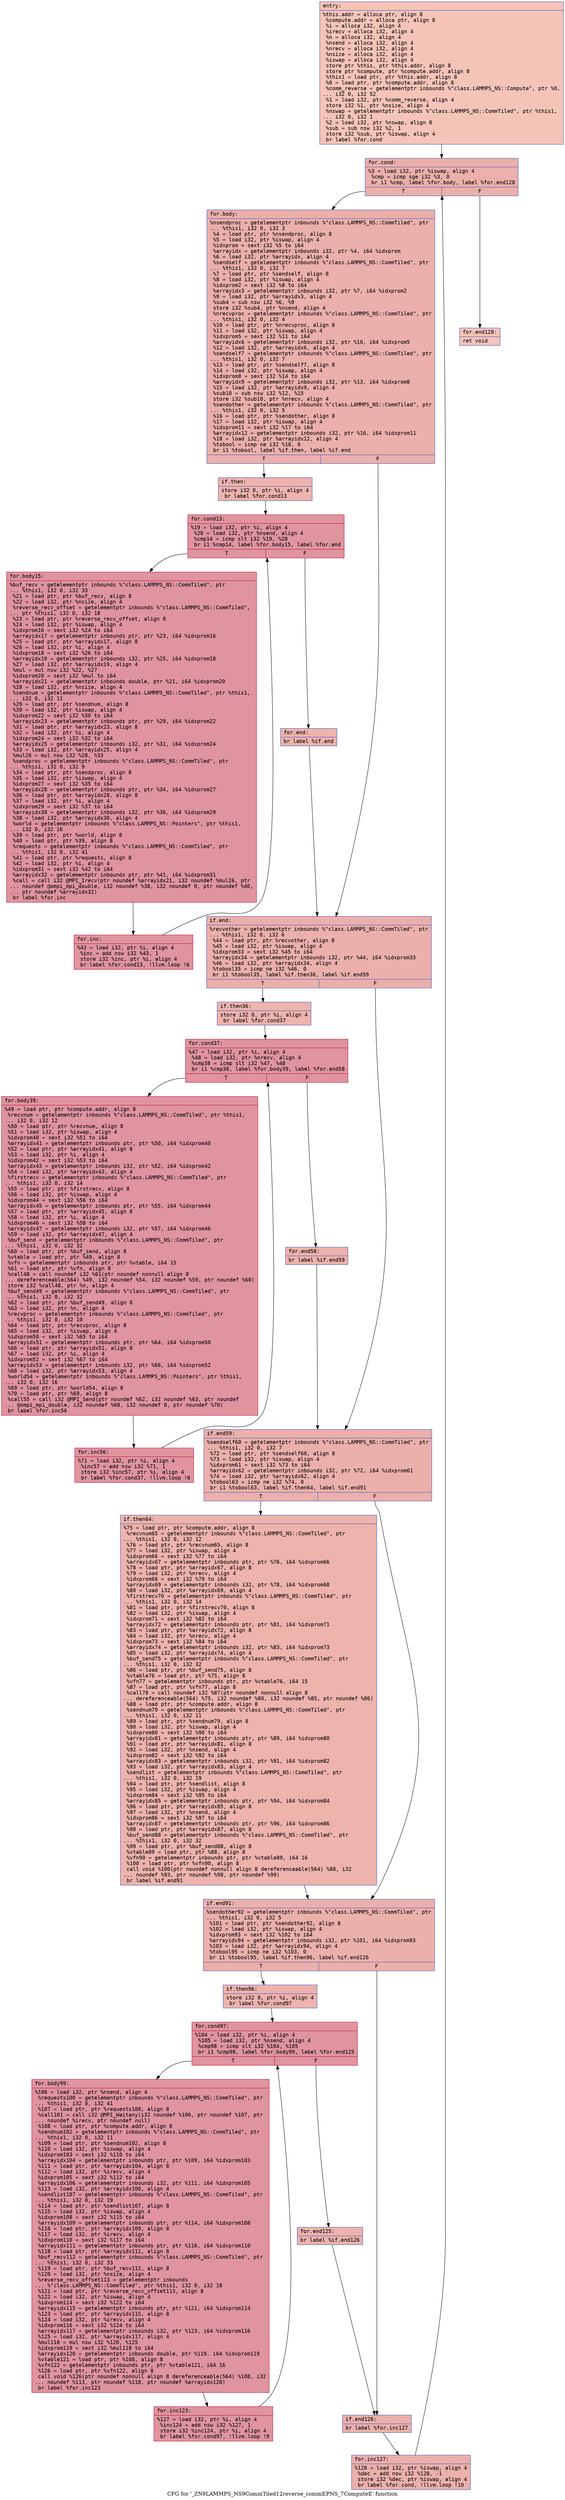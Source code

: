 digraph "CFG for '_ZN9LAMMPS_NS9CommTiled12reverse_commEPNS_7ComputeE' function" {
	label="CFG for '_ZN9LAMMPS_NS9CommTiled12reverse_commEPNS_7ComputeE' function";

	Node0x5560776602f0 [shape=record,color="#3d50c3ff", style=filled, fillcolor="#e97a5f70" fontname="Courier",label="{entry:\l|  %this.addr = alloca ptr, align 8\l  %compute.addr = alloca ptr, align 8\l  %i = alloca i32, align 4\l  %irecv = alloca i32, align 4\l  %n = alloca i32, align 4\l  %nsend = alloca i32, align 4\l  %nrecv = alloca i32, align 4\l  %nsize = alloca i32, align 4\l  %iswap = alloca i32, align 4\l  store ptr %this, ptr %this.addr, align 8\l  store ptr %compute, ptr %compute.addr, align 8\l  %this1 = load ptr, ptr %this.addr, align 8\l  %0 = load ptr, ptr %compute.addr, align 8\l  %comm_reverse = getelementptr inbounds %\"class.LAMMPS_NS::Compute\", ptr %0,\l... i32 0, i32 52\l  %1 = load i32, ptr %comm_reverse, align 4\l  store i32 %1, ptr %nsize, align 4\l  %nswap = getelementptr inbounds %\"class.LAMMPS_NS::CommTiled\", ptr %this1,\l... i32 0, i32 1\l  %2 = load i32, ptr %nswap, align 8\l  %sub = sub nsw i32 %2, 1\l  store i32 %sub, ptr %iswap, align 4\l  br label %for.cond\l}"];
	Node0x5560776602f0 -> Node0x5560776638a0[tooltip="entry -> for.cond\nProbability 100.00%" ];
	Node0x5560776638a0 [shape=record,color="#3d50c3ff", style=filled, fillcolor="#d24b4070" fontname="Courier",label="{for.cond:\l|  %3 = load i32, ptr %iswap, align 4\l  %cmp = icmp sge i32 %3, 0\l  br i1 %cmp, label %for.body, label %for.end128\l|{<s0>T|<s1>F}}"];
	Node0x5560776638a0:s0 -> Node0x556077663ac0[tooltip="for.cond -> for.body\nProbability 96.88%" ];
	Node0x5560776638a0:s1 -> Node0x556077663b40[tooltip="for.cond -> for.end128\nProbability 3.12%" ];
	Node0x556077663ac0 [shape=record,color="#3d50c3ff", style=filled, fillcolor="#d24b4070" fontname="Courier",label="{for.body:\l|  %nsendproc = getelementptr inbounds %\"class.LAMMPS_NS::CommTiled\", ptr\l... %this1, i32 0, i32 3\l  %4 = load ptr, ptr %nsendproc, align 8\l  %5 = load i32, ptr %iswap, align 4\l  %idxprom = sext i32 %5 to i64\l  %arrayidx = getelementptr inbounds i32, ptr %4, i64 %idxprom\l  %6 = load i32, ptr %arrayidx, align 4\l  %sendself = getelementptr inbounds %\"class.LAMMPS_NS::CommTiled\", ptr\l... %this1, i32 0, i32 7\l  %7 = load ptr, ptr %sendself, align 8\l  %8 = load i32, ptr %iswap, align 4\l  %idxprom2 = sext i32 %8 to i64\l  %arrayidx3 = getelementptr inbounds i32, ptr %7, i64 %idxprom2\l  %9 = load i32, ptr %arrayidx3, align 4\l  %sub4 = sub nsw i32 %6, %9\l  store i32 %sub4, ptr %nsend, align 4\l  %nrecvproc = getelementptr inbounds %\"class.LAMMPS_NS::CommTiled\", ptr\l... %this1, i32 0, i32 4\l  %10 = load ptr, ptr %nrecvproc, align 8\l  %11 = load i32, ptr %iswap, align 4\l  %idxprom5 = sext i32 %11 to i64\l  %arrayidx6 = getelementptr inbounds i32, ptr %10, i64 %idxprom5\l  %12 = load i32, ptr %arrayidx6, align 4\l  %sendself7 = getelementptr inbounds %\"class.LAMMPS_NS::CommTiled\", ptr\l... %this1, i32 0, i32 7\l  %13 = load ptr, ptr %sendself7, align 8\l  %14 = load i32, ptr %iswap, align 4\l  %idxprom8 = sext i32 %14 to i64\l  %arrayidx9 = getelementptr inbounds i32, ptr %13, i64 %idxprom8\l  %15 = load i32, ptr %arrayidx9, align 4\l  %sub10 = sub nsw i32 %12, %15\l  store i32 %sub10, ptr %nrecv, align 4\l  %sendother = getelementptr inbounds %\"class.LAMMPS_NS::CommTiled\", ptr\l... %this1, i32 0, i32 5\l  %16 = load ptr, ptr %sendother, align 8\l  %17 = load i32, ptr %iswap, align 4\l  %idxprom11 = sext i32 %17 to i64\l  %arrayidx12 = getelementptr inbounds i32, ptr %16, i64 %idxprom11\l  %18 = load i32, ptr %arrayidx12, align 4\l  %tobool = icmp ne i32 %18, 0\l  br i1 %tobool, label %if.then, label %if.end\l|{<s0>T|<s1>F}}"];
	Node0x556077663ac0:s0 -> Node0x55607766b720[tooltip="for.body -> if.then\nProbability 62.50%" ];
	Node0x556077663ac0:s1 -> Node0x55607766b790[tooltip="for.body -> if.end\nProbability 37.50%" ];
	Node0x55607766b720 [shape=record,color="#3d50c3ff", style=filled, fillcolor="#d6524470" fontname="Courier",label="{if.then:\l|  store i32 0, ptr %i, align 4\l  br label %for.cond13\l}"];
	Node0x55607766b720 -> Node0x55607766b950[tooltip="if.then -> for.cond13\nProbability 100.00%" ];
	Node0x55607766b950 [shape=record,color="#b70d28ff", style=filled, fillcolor="#b70d2870" fontname="Courier",label="{for.cond13:\l|  %19 = load i32, ptr %i, align 4\l  %20 = load i32, ptr %nsend, align 4\l  %cmp14 = icmp slt i32 %19, %20\l  br i1 %cmp14, label %for.body15, label %for.end\l|{<s0>T|<s1>F}}"];
	Node0x55607766b950:s0 -> Node0x55607766bbf0[tooltip="for.cond13 -> for.body15\nProbability 96.88%" ];
	Node0x55607766b950:s1 -> Node0x55607766bc70[tooltip="for.cond13 -> for.end\nProbability 3.12%" ];
	Node0x55607766bbf0 [shape=record,color="#b70d28ff", style=filled, fillcolor="#b70d2870" fontname="Courier",label="{for.body15:\l|  %buf_recv = getelementptr inbounds %\"class.LAMMPS_NS::CommTiled\", ptr\l... %this1, i32 0, i32 33\l  %21 = load ptr, ptr %buf_recv, align 8\l  %22 = load i32, ptr %nsize, align 4\l  %reverse_recv_offset = getelementptr inbounds %\"class.LAMMPS_NS::CommTiled\",\l... ptr %this1, i32 0, i32 18\l  %23 = load ptr, ptr %reverse_recv_offset, align 8\l  %24 = load i32, ptr %iswap, align 4\l  %idxprom16 = sext i32 %24 to i64\l  %arrayidx17 = getelementptr inbounds ptr, ptr %23, i64 %idxprom16\l  %25 = load ptr, ptr %arrayidx17, align 8\l  %26 = load i32, ptr %i, align 4\l  %idxprom18 = sext i32 %26 to i64\l  %arrayidx19 = getelementptr inbounds i32, ptr %25, i64 %idxprom18\l  %27 = load i32, ptr %arrayidx19, align 4\l  %mul = mul nsw i32 %22, %27\l  %idxprom20 = sext i32 %mul to i64\l  %arrayidx21 = getelementptr inbounds double, ptr %21, i64 %idxprom20\l  %28 = load i32, ptr %nsize, align 4\l  %sendnum = getelementptr inbounds %\"class.LAMMPS_NS::CommTiled\", ptr %this1,\l... i32 0, i32 11\l  %29 = load ptr, ptr %sendnum, align 8\l  %30 = load i32, ptr %iswap, align 4\l  %idxprom22 = sext i32 %30 to i64\l  %arrayidx23 = getelementptr inbounds ptr, ptr %29, i64 %idxprom22\l  %31 = load ptr, ptr %arrayidx23, align 8\l  %32 = load i32, ptr %i, align 4\l  %idxprom24 = sext i32 %32 to i64\l  %arrayidx25 = getelementptr inbounds i32, ptr %31, i64 %idxprom24\l  %33 = load i32, ptr %arrayidx25, align 4\l  %mul26 = mul nsw i32 %28, %33\l  %sendproc = getelementptr inbounds %\"class.LAMMPS_NS::CommTiled\", ptr\l... %this1, i32 0, i32 9\l  %34 = load ptr, ptr %sendproc, align 8\l  %35 = load i32, ptr %iswap, align 4\l  %idxprom27 = sext i32 %35 to i64\l  %arrayidx28 = getelementptr inbounds ptr, ptr %34, i64 %idxprom27\l  %36 = load ptr, ptr %arrayidx28, align 8\l  %37 = load i32, ptr %i, align 4\l  %idxprom29 = sext i32 %37 to i64\l  %arrayidx30 = getelementptr inbounds i32, ptr %36, i64 %idxprom29\l  %38 = load i32, ptr %arrayidx30, align 4\l  %world = getelementptr inbounds %\"class.LAMMPS_NS::Pointers\", ptr %this1,\l... i32 0, i32 16\l  %39 = load ptr, ptr %world, align 8\l  %40 = load ptr, ptr %39, align 8\l  %requests = getelementptr inbounds %\"class.LAMMPS_NS::CommTiled\", ptr\l... %this1, i32 0, i32 41\l  %41 = load ptr, ptr %requests, align 8\l  %42 = load i32, ptr %i, align 4\l  %idxprom31 = sext i32 %42 to i64\l  %arrayidx32 = getelementptr inbounds ptr, ptr %41, i64 %idxprom31\l  %call = call i32 @MPI_Irecv(ptr noundef %arrayidx21, i32 noundef %mul26, ptr\l... noundef @ompi_mpi_double, i32 noundef %38, i32 noundef 0, ptr noundef %40,\l... ptr noundef %arrayidx32)\l  br label %for.inc\l}"];
	Node0x55607766bbf0 -> Node0x55607766e0d0[tooltip="for.body15 -> for.inc\nProbability 100.00%" ];
	Node0x55607766e0d0 [shape=record,color="#b70d28ff", style=filled, fillcolor="#b70d2870" fontname="Courier",label="{for.inc:\l|  %43 = load i32, ptr %i, align 4\l  %inc = add nsw i32 %43, 1\l  store i32 %inc, ptr %i, align 4\l  br label %for.cond13, !llvm.loop !6\l}"];
	Node0x55607766e0d0 -> Node0x55607766b950[tooltip="for.inc -> for.cond13\nProbability 100.00%" ];
	Node0x55607766bc70 [shape=record,color="#3d50c3ff", style=filled, fillcolor="#d6524470" fontname="Courier",label="{for.end:\l|  br label %if.end\l}"];
	Node0x55607766bc70 -> Node0x55607766b790[tooltip="for.end -> if.end\nProbability 100.00%" ];
	Node0x55607766b790 [shape=record,color="#3d50c3ff", style=filled, fillcolor="#d24b4070" fontname="Courier",label="{if.end:\l|  %recvother = getelementptr inbounds %\"class.LAMMPS_NS::CommTiled\", ptr\l... %this1, i32 0, i32 6\l  %44 = load ptr, ptr %recvother, align 8\l  %45 = load i32, ptr %iswap, align 4\l  %idxprom33 = sext i32 %45 to i64\l  %arrayidx34 = getelementptr inbounds i32, ptr %44, i64 %idxprom33\l  %46 = load i32, ptr %arrayidx34, align 4\l  %tobool35 = icmp ne i32 %46, 0\l  br i1 %tobool35, label %if.then36, label %if.end59\l|{<s0>T|<s1>F}}"];
	Node0x55607766b790:s0 -> Node0x55607766e8c0[tooltip="if.end -> if.then36\nProbability 62.50%" ];
	Node0x55607766b790:s1 -> Node0x55607766e940[tooltip="if.end -> if.end59\nProbability 37.50%" ];
	Node0x55607766e8c0 [shape=record,color="#3d50c3ff", style=filled, fillcolor="#d6524470" fontname="Courier",label="{if.then36:\l|  store i32 0, ptr %i, align 4\l  br label %for.cond37\l}"];
	Node0x55607766e8c0 -> Node0x55607766eb10[tooltip="if.then36 -> for.cond37\nProbability 100.00%" ];
	Node0x55607766eb10 [shape=record,color="#b70d28ff", style=filled, fillcolor="#b70d2870" fontname="Courier",label="{for.cond37:\l|  %47 = load i32, ptr %i, align 4\l  %48 = load i32, ptr %nrecv, align 4\l  %cmp38 = icmp slt i32 %47, %48\l  br i1 %cmp38, label %for.body39, label %for.end58\l|{<s0>T|<s1>F}}"];
	Node0x55607766eb10:s0 -> Node0x55607766f5c0[tooltip="for.cond37 -> for.body39\nProbability 96.88%" ];
	Node0x55607766eb10:s1 -> Node0x55607766f640[tooltip="for.cond37 -> for.end58\nProbability 3.12%" ];
	Node0x55607766f5c0 [shape=record,color="#b70d28ff", style=filled, fillcolor="#b70d2870" fontname="Courier",label="{for.body39:\l|  %49 = load ptr, ptr %compute.addr, align 8\l  %recvnum = getelementptr inbounds %\"class.LAMMPS_NS::CommTiled\", ptr %this1,\l... i32 0, i32 12\l  %50 = load ptr, ptr %recvnum, align 8\l  %51 = load i32, ptr %iswap, align 4\l  %idxprom40 = sext i32 %51 to i64\l  %arrayidx41 = getelementptr inbounds ptr, ptr %50, i64 %idxprom40\l  %52 = load ptr, ptr %arrayidx41, align 8\l  %53 = load i32, ptr %i, align 4\l  %idxprom42 = sext i32 %53 to i64\l  %arrayidx43 = getelementptr inbounds i32, ptr %52, i64 %idxprom42\l  %54 = load i32, ptr %arrayidx43, align 4\l  %firstrecv = getelementptr inbounds %\"class.LAMMPS_NS::CommTiled\", ptr\l... %this1, i32 0, i32 14\l  %55 = load ptr, ptr %firstrecv, align 8\l  %56 = load i32, ptr %iswap, align 4\l  %idxprom44 = sext i32 %56 to i64\l  %arrayidx45 = getelementptr inbounds ptr, ptr %55, i64 %idxprom44\l  %57 = load ptr, ptr %arrayidx45, align 8\l  %58 = load i32, ptr %i, align 4\l  %idxprom46 = sext i32 %58 to i64\l  %arrayidx47 = getelementptr inbounds i32, ptr %57, i64 %idxprom46\l  %59 = load i32, ptr %arrayidx47, align 4\l  %buf_send = getelementptr inbounds %\"class.LAMMPS_NS::CommTiled\", ptr\l... %this1, i32 0, i32 32\l  %60 = load ptr, ptr %buf_send, align 8\l  %vtable = load ptr, ptr %49, align 8\l  %vfn = getelementptr inbounds ptr, ptr %vtable, i64 15\l  %61 = load ptr, ptr %vfn, align 8\l  %call48 = call noundef i32 %61(ptr noundef nonnull align 8\l... dereferenceable(564) %49, i32 noundef %54, i32 noundef %59, ptr noundef %60)\l  store i32 %call48, ptr %n, align 4\l  %buf_send49 = getelementptr inbounds %\"class.LAMMPS_NS::CommTiled\", ptr\l... %this1, i32 0, i32 32\l  %62 = load ptr, ptr %buf_send49, align 8\l  %63 = load i32, ptr %n, align 4\l  %recvproc = getelementptr inbounds %\"class.LAMMPS_NS::CommTiled\", ptr\l... %this1, i32 0, i32 10\l  %64 = load ptr, ptr %recvproc, align 8\l  %65 = load i32, ptr %iswap, align 4\l  %idxprom50 = sext i32 %65 to i64\l  %arrayidx51 = getelementptr inbounds ptr, ptr %64, i64 %idxprom50\l  %66 = load ptr, ptr %arrayidx51, align 8\l  %67 = load i32, ptr %i, align 4\l  %idxprom52 = sext i32 %67 to i64\l  %arrayidx53 = getelementptr inbounds i32, ptr %66, i64 %idxprom52\l  %68 = load i32, ptr %arrayidx53, align 4\l  %world54 = getelementptr inbounds %\"class.LAMMPS_NS::Pointers\", ptr %this1,\l... i32 0, i32 16\l  %69 = load ptr, ptr %world54, align 8\l  %70 = load ptr, ptr %69, align 8\l  %call55 = call i32 @MPI_Send(ptr noundef %62, i32 noundef %63, ptr noundef\l... @ompi_mpi_double, i32 noundef %68, i32 noundef 0, ptr noundef %70)\l  br label %for.inc56\l}"];
	Node0x55607766f5c0 -> Node0x556077671c30[tooltip="for.body39 -> for.inc56\nProbability 100.00%" ];
	Node0x556077671c30 [shape=record,color="#b70d28ff", style=filled, fillcolor="#b70d2870" fontname="Courier",label="{for.inc56:\l|  %71 = load i32, ptr %i, align 4\l  %inc57 = add nsw i32 %71, 1\l  store i32 %inc57, ptr %i, align 4\l  br label %for.cond37, !llvm.loop !8\l}"];
	Node0x556077671c30 -> Node0x55607766eb10[tooltip="for.inc56 -> for.cond37\nProbability 100.00%" ];
	Node0x55607766f640 [shape=record,color="#3d50c3ff", style=filled, fillcolor="#d6524470" fontname="Courier",label="{for.end58:\l|  br label %if.end59\l}"];
	Node0x55607766f640 -> Node0x55607766e940[tooltip="for.end58 -> if.end59\nProbability 100.00%" ];
	Node0x55607766e940 [shape=record,color="#3d50c3ff", style=filled, fillcolor="#d24b4070" fontname="Courier",label="{if.end59:\l|  %sendself60 = getelementptr inbounds %\"class.LAMMPS_NS::CommTiled\", ptr\l... %this1, i32 0, i32 7\l  %72 = load ptr, ptr %sendself60, align 8\l  %73 = load i32, ptr %iswap, align 4\l  %idxprom61 = sext i32 %73 to i64\l  %arrayidx62 = getelementptr inbounds i32, ptr %72, i64 %idxprom61\l  %74 = load i32, ptr %arrayidx62, align 4\l  %tobool63 = icmp ne i32 %74, 0\l  br i1 %tobool63, label %if.then64, label %if.end91\l|{<s0>T|<s1>F}}"];
	Node0x55607766e940:s0 -> Node0x556077672570[tooltip="if.end59 -> if.then64\nProbability 62.50%" ];
	Node0x55607766e940:s1 -> Node0x5560776725f0[tooltip="if.end59 -> if.end91\nProbability 37.50%" ];
	Node0x556077672570 [shape=record,color="#3d50c3ff", style=filled, fillcolor="#d6524470" fontname="Courier",label="{if.then64:\l|  %75 = load ptr, ptr %compute.addr, align 8\l  %recvnum65 = getelementptr inbounds %\"class.LAMMPS_NS::CommTiled\", ptr\l... %this1, i32 0, i32 12\l  %76 = load ptr, ptr %recvnum65, align 8\l  %77 = load i32, ptr %iswap, align 4\l  %idxprom66 = sext i32 %77 to i64\l  %arrayidx67 = getelementptr inbounds ptr, ptr %76, i64 %idxprom66\l  %78 = load ptr, ptr %arrayidx67, align 8\l  %79 = load i32, ptr %nrecv, align 4\l  %idxprom68 = sext i32 %79 to i64\l  %arrayidx69 = getelementptr inbounds i32, ptr %78, i64 %idxprom68\l  %80 = load i32, ptr %arrayidx69, align 4\l  %firstrecv70 = getelementptr inbounds %\"class.LAMMPS_NS::CommTiled\", ptr\l... %this1, i32 0, i32 14\l  %81 = load ptr, ptr %firstrecv70, align 8\l  %82 = load i32, ptr %iswap, align 4\l  %idxprom71 = sext i32 %82 to i64\l  %arrayidx72 = getelementptr inbounds ptr, ptr %81, i64 %idxprom71\l  %83 = load ptr, ptr %arrayidx72, align 8\l  %84 = load i32, ptr %nrecv, align 4\l  %idxprom73 = sext i32 %84 to i64\l  %arrayidx74 = getelementptr inbounds i32, ptr %83, i64 %idxprom73\l  %85 = load i32, ptr %arrayidx74, align 4\l  %buf_send75 = getelementptr inbounds %\"class.LAMMPS_NS::CommTiled\", ptr\l... %this1, i32 0, i32 32\l  %86 = load ptr, ptr %buf_send75, align 8\l  %vtable76 = load ptr, ptr %75, align 8\l  %vfn77 = getelementptr inbounds ptr, ptr %vtable76, i64 15\l  %87 = load ptr, ptr %vfn77, align 8\l  %call78 = call noundef i32 %87(ptr noundef nonnull align 8\l... dereferenceable(564) %75, i32 noundef %80, i32 noundef %85, ptr noundef %86)\l  %88 = load ptr, ptr %compute.addr, align 8\l  %sendnum79 = getelementptr inbounds %\"class.LAMMPS_NS::CommTiled\", ptr\l... %this1, i32 0, i32 11\l  %89 = load ptr, ptr %sendnum79, align 8\l  %90 = load i32, ptr %iswap, align 4\l  %idxprom80 = sext i32 %90 to i64\l  %arrayidx81 = getelementptr inbounds ptr, ptr %89, i64 %idxprom80\l  %91 = load ptr, ptr %arrayidx81, align 8\l  %92 = load i32, ptr %nsend, align 4\l  %idxprom82 = sext i32 %92 to i64\l  %arrayidx83 = getelementptr inbounds i32, ptr %91, i64 %idxprom82\l  %93 = load i32, ptr %arrayidx83, align 4\l  %sendlist = getelementptr inbounds %\"class.LAMMPS_NS::CommTiled\", ptr\l... %this1, i32 0, i32 19\l  %94 = load ptr, ptr %sendlist, align 8\l  %95 = load i32, ptr %iswap, align 4\l  %idxprom84 = sext i32 %95 to i64\l  %arrayidx85 = getelementptr inbounds ptr, ptr %94, i64 %idxprom84\l  %96 = load ptr, ptr %arrayidx85, align 8\l  %97 = load i32, ptr %nsend, align 4\l  %idxprom86 = sext i32 %97 to i64\l  %arrayidx87 = getelementptr inbounds ptr, ptr %96, i64 %idxprom86\l  %98 = load ptr, ptr %arrayidx87, align 8\l  %buf_send88 = getelementptr inbounds %\"class.LAMMPS_NS::CommTiled\", ptr\l... %this1, i32 0, i32 32\l  %99 = load ptr, ptr %buf_send88, align 8\l  %vtable89 = load ptr, ptr %88, align 8\l  %vfn90 = getelementptr inbounds ptr, ptr %vtable89, i64 16\l  %100 = load ptr, ptr %vfn90, align 8\l  call void %100(ptr noundef nonnull align 8 dereferenceable(564) %88, i32\l... noundef %93, ptr noundef %98, ptr noundef %99)\l  br label %if.end91\l}"];
	Node0x556077672570 -> Node0x5560776725f0[tooltip="if.then64 -> if.end91\nProbability 100.00%" ];
	Node0x5560776725f0 [shape=record,color="#3d50c3ff", style=filled, fillcolor="#d24b4070" fontname="Courier",label="{if.end91:\l|  %sendother92 = getelementptr inbounds %\"class.LAMMPS_NS::CommTiled\", ptr\l... %this1, i32 0, i32 5\l  %101 = load ptr, ptr %sendother92, align 8\l  %102 = load i32, ptr %iswap, align 4\l  %idxprom93 = sext i32 %102 to i64\l  %arrayidx94 = getelementptr inbounds i32, ptr %101, i64 %idxprom93\l  %103 = load i32, ptr %arrayidx94, align 4\l  %tobool95 = icmp ne i32 %103, 0\l  br i1 %tobool95, label %if.then96, label %if.end126\l|{<s0>T|<s1>F}}"];
	Node0x5560776725f0:s0 -> Node0x556077675860[tooltip="if.end91 -> if.then96\nProbability 62.50%" ];
	Node0x5560776725f0:s1 -> Node0x5560776758e0[tooltip="if.end91 -> if.end126\nProbability 37.50%" ];
	Node0x556077675860 [shape=record,color="#3d50c3ff", style=filled, fillcolor="#d6524470" fontname="Courier",label="{if.then96:\l|  store i32 0, ptr %i, align 4\l  br label %for.cond97\l}"];
	Node0x556077675860 -> Node0x556077675ab0[tooltip="if.then96 -> for.cond97\nProbability 100.00%" ];
	Node0x556077675ab0 [shape=record,color="#b70d28ff", style=filled, fillcolor="#b70d2870" fontname="Courier",label="{for.cond97:\l|  %104 = load i32, ptr %i, align 4\l  %105 = load i32, ptr %nsend, align 4\l  %cmp98 = icmp slt i32 %104, %105\l  br i1 %cmp98, label %for.body99, label %for.end125\l|{<s0>T|<s1>F}}"];
	Node0x556077675ab0:s0 -> Node0x556077675d30[tooltip="for.cond97 -> for.body99\nProbability 96.88%" ];
	Node0x556077675ab0:s1 -> Node0x556077675db0[tooltip="for.cond97 -> for.end125\nProbability 3.12%" ];
	Node0x556077675d30 [shape=record,color="#b70d28ff", style=filled, fillcolor="#b70d2870" fontname="Courier",label="{for.body99:\l|  %106 = load i32, ptr %nsend, align 4\l  %requests100 = getelementptr inbounds %\"class.LAMMPS_NS::CommTiled\", ptr\l... %this1, i32 0, i32 41\l  %107 = load ptr, ptr %requests100, align 8\l  %call101 = call i32 @MPI_Waitany(i32 noundef %106, ptr noundef %107, ptr\l... noundef %irecv, ptr noundef null)\l  %108 = load ptr, ptr %compute.addr, align 8\l  %sendnum102 = getelementptr inbounds %\"class.LAMMPS_NS::CommTiled\", ptr\l... %this1, i32 0, i32 11\l  %109 = load ptr, ptr %sendnum102, align 8\l  %110 = load i32, ptr %iswap, align 4\l  %idxprom103 = sext i32 %110 to i64\l  %arrayidx104 = getelementptr inbounds ptr, ptr %109, i64 %idxprom103\l  %111 = load ptr, ptr %arrayidx104, align 8\l  %112 = load i32, ptr %irecv, align 4\l  %idxprom105 = sext i32 %112 to i64\l  %arrayidx106 = getelementptr inbounds i32, ptr %111, i64 %idxprom105\l  %113 = load i32, ptr %arrayidx106, align 4\l  %sendlist107 = getelementptr inbounds %\"class.LAMMPS_NS::CommTiled\", ptr\l... %this1, i32 0, i32 19\l  %114 = load ptr, ptr %sendlist107, align 8\l  %115 = load i32, ptr %iswap, align 4\l  %idxprom108 = sext i32 %115 to i64\l  %arrayidx109 = getelementptr inbounds ptr, ptr %114, i64 %idxprom108\l  %116 = load ptr, ptr %arrayidx109, align 8\l  %117 = load i32, ptr %irecv, align 4\l  %idxprom110 = sext i32 %117 to i64\l  %arrayidx111 = getelementptr inbounds ptr, ptr %116, i64 %idxprom110\l  %118 = load ptr, ptr %arrayidx111, align 8\l  %buf_recv112 = getelementptr inbounds %\"class.LAMMPS_NS::CommTiled\", ptr\l... %this1, i32 0, i32 33\l  %119 = load ptr, ptr %buf_recv112, align 8\l  %120 = load i32, ptr %nsize, align 4\l  %reverse_recv_offset113 = getelementptr inbounds\l... %\"class.LAMMPS_NS::CommTiled\", ptr %this1, i32 0, i32 18\l  %121 = load ptr, ptr %reverse_recv_offset113, align 8\l  %122 = load i32, ptr %iswap, align 4\l  %idxprom114 = sext i32 %122 to i64\l  %arrayidx115 = getelementptr inbounds ptr, ptr %121, i64 %idxprom114\l  %123 = load ptr, ptr %arrayidx115, align 8\l  %124 = load i32, ptr %irecv, align 4\l  %idxprom116 = sext i32 %124 to i64\l  %arrayidx117 = getelementptr inbounds i32, ptr %123, i64 %idxprom116\l  %125 = load i32, ptr %arrayidx117, align 4\l  %mul118 = mul nsw i32 %120, %125\l  %idxprom119 = sext i32 %mul118 to i64\l  %arrayidx120 = getelementptr inbounds double, ptr %119, i64 %idxprom119\l  %vtable121 = load ptr, ptr %108, align 8\l  %vfn122 = getelementptr inbounds ptr, ptr %vtable121, i64 16\l  %126 = load ptr, ptr %vfn122, align 8\l  call void %126(ptr noundef nonnull align 8 dereferenceable(564) %108, i32\l... noundef %113, ptr noundef %118, ptr noundef %arrayidx120)\l  br label %for.inc123\l}"];
	Node0x556077675d30 -> Node0x556077677d80[tooltip="for.body99 -> for.inc123\nProbability 100.00%" ];
	Node0x556077677d80 [shape=record,color="#b70d28ff", style=filled, fillcolor="#b70d2870" fontname="Courier",label="{for.inc123:\l|  %127 = load i32, ptr %i, align 4\l  %inc124 = add nsw i32 %127, 1\l  store i32 %inc124, ptr %i, align 4\l  br label %for.cond97, !llvm.loop !9\l}"];
	Node0x556077677d80 -> Node0x556077675ab0[tooltip="for.inc123 -> for.cond97\nProbability 100.00%" ];
	Node0x556077675db0 [shape=record,color="#3d50c3ff", style=filled, fillcolor="#d6524470" fontname="Courier",label="{for.end125:\l|  br label %if.end126\l}"];
	Node0x556077675db0 -> Node0x5560776758e0[tooltip="for.end125 -> if.end126\nProbability 100.00%" ];
	Node0x5560776758e0 [shape=record,color="#3d50c3ff", style=filled, fillcolor="#d24b4070" fontname="Courier",label="{if.end126:\l|  br label %for.inc127\l}"];
	Node0x5560776758e0 -> Node0x556077678220[tooltip="if.end126 -> for.inc127\nProbability 100.00%" ];
	Node0x556077678220 [shape=record,color="#3d50c3ff", style=filled, fillcolor="#d24b4070" fontname="Courier",label="{for.inc127:\l|  %128 = load i32, ptr %iswap, align 4\l  %dec = add nsw i32 %128, -1\l  store i32 %dec, ptr %iswap, align 4\l  br label %for.cond, !llvm.loop !10\l}"];
	Node0x556077678220 -> Node0x5560776638a0[tooltip="for.inc127 -> for.cond\nProbability 100.00%" ];
	Node0x556077663b40 [shape=record,color="#3d50c3ff", style=filled, fillcolor="#e97a5f70" fontname="Courier",label="{for.end128:\l|  ret void\l}"];
}
